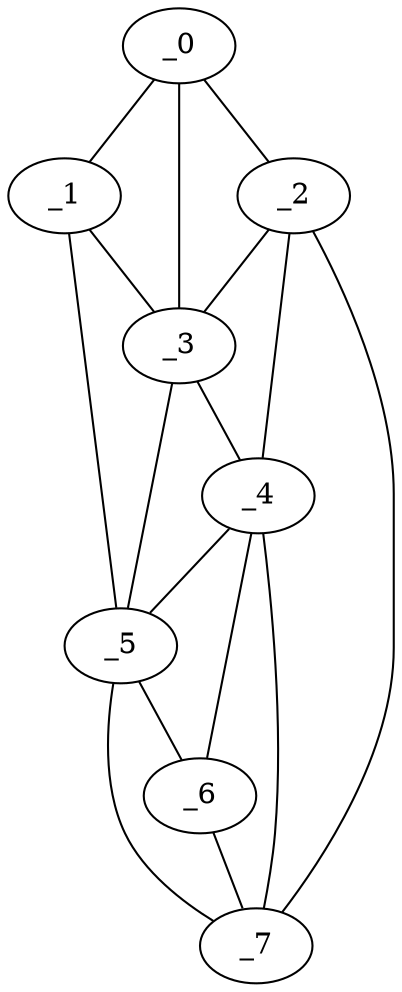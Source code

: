 graph "obj25__90.gxl" {
	_0	 [x=5,
		y=24];
	_1	 [x=6,
		y=33];
	_0 -- _1	 [valence=1];
	_2	 [x=12,
		y=16];
	_0 -- _2	 [valence=1];
	_3	 [x=14,
		y=32];
	_0 -- _3	 [valence=1];
	_1 -- _3	 [valence=2];
	_5	 [x=122,
		y=89];
	_1 -- _5	 [valence=1];
	_2 -- _3	 [valence=2];
	_4	 [x=116,
		y=33];
	_2 -- _4	 [valence=1];
	_7	 [x=126,
		y=24];
	_2 -- _7	 [valence=1];
	_3 -- _4	 [valence=2];
	_3 -- _5	 [valence=2];
	_4 -- _5	 [valence=2];
	_6	 [x=124,
		y=34];
	_4 -- _6	 [valence=2];
	_4 -- _7	 [valence=2];
	_5 -- _6	 [valence=2];
	_5 -- _7	 [valence=1];
	_6 -- _7	 [valence=1];
}
